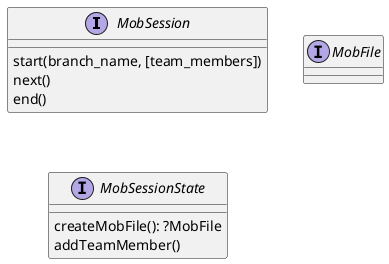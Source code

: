 @startuml
'https://plantuml.com/class-diagram

interface MobSession {
  start(branch_name, [team_members])
  next()
  end()
}

interface MobFile

interface MobSessionState {
  createMobFile(): ?MobFile
  addTeamMember()
}

@enduml